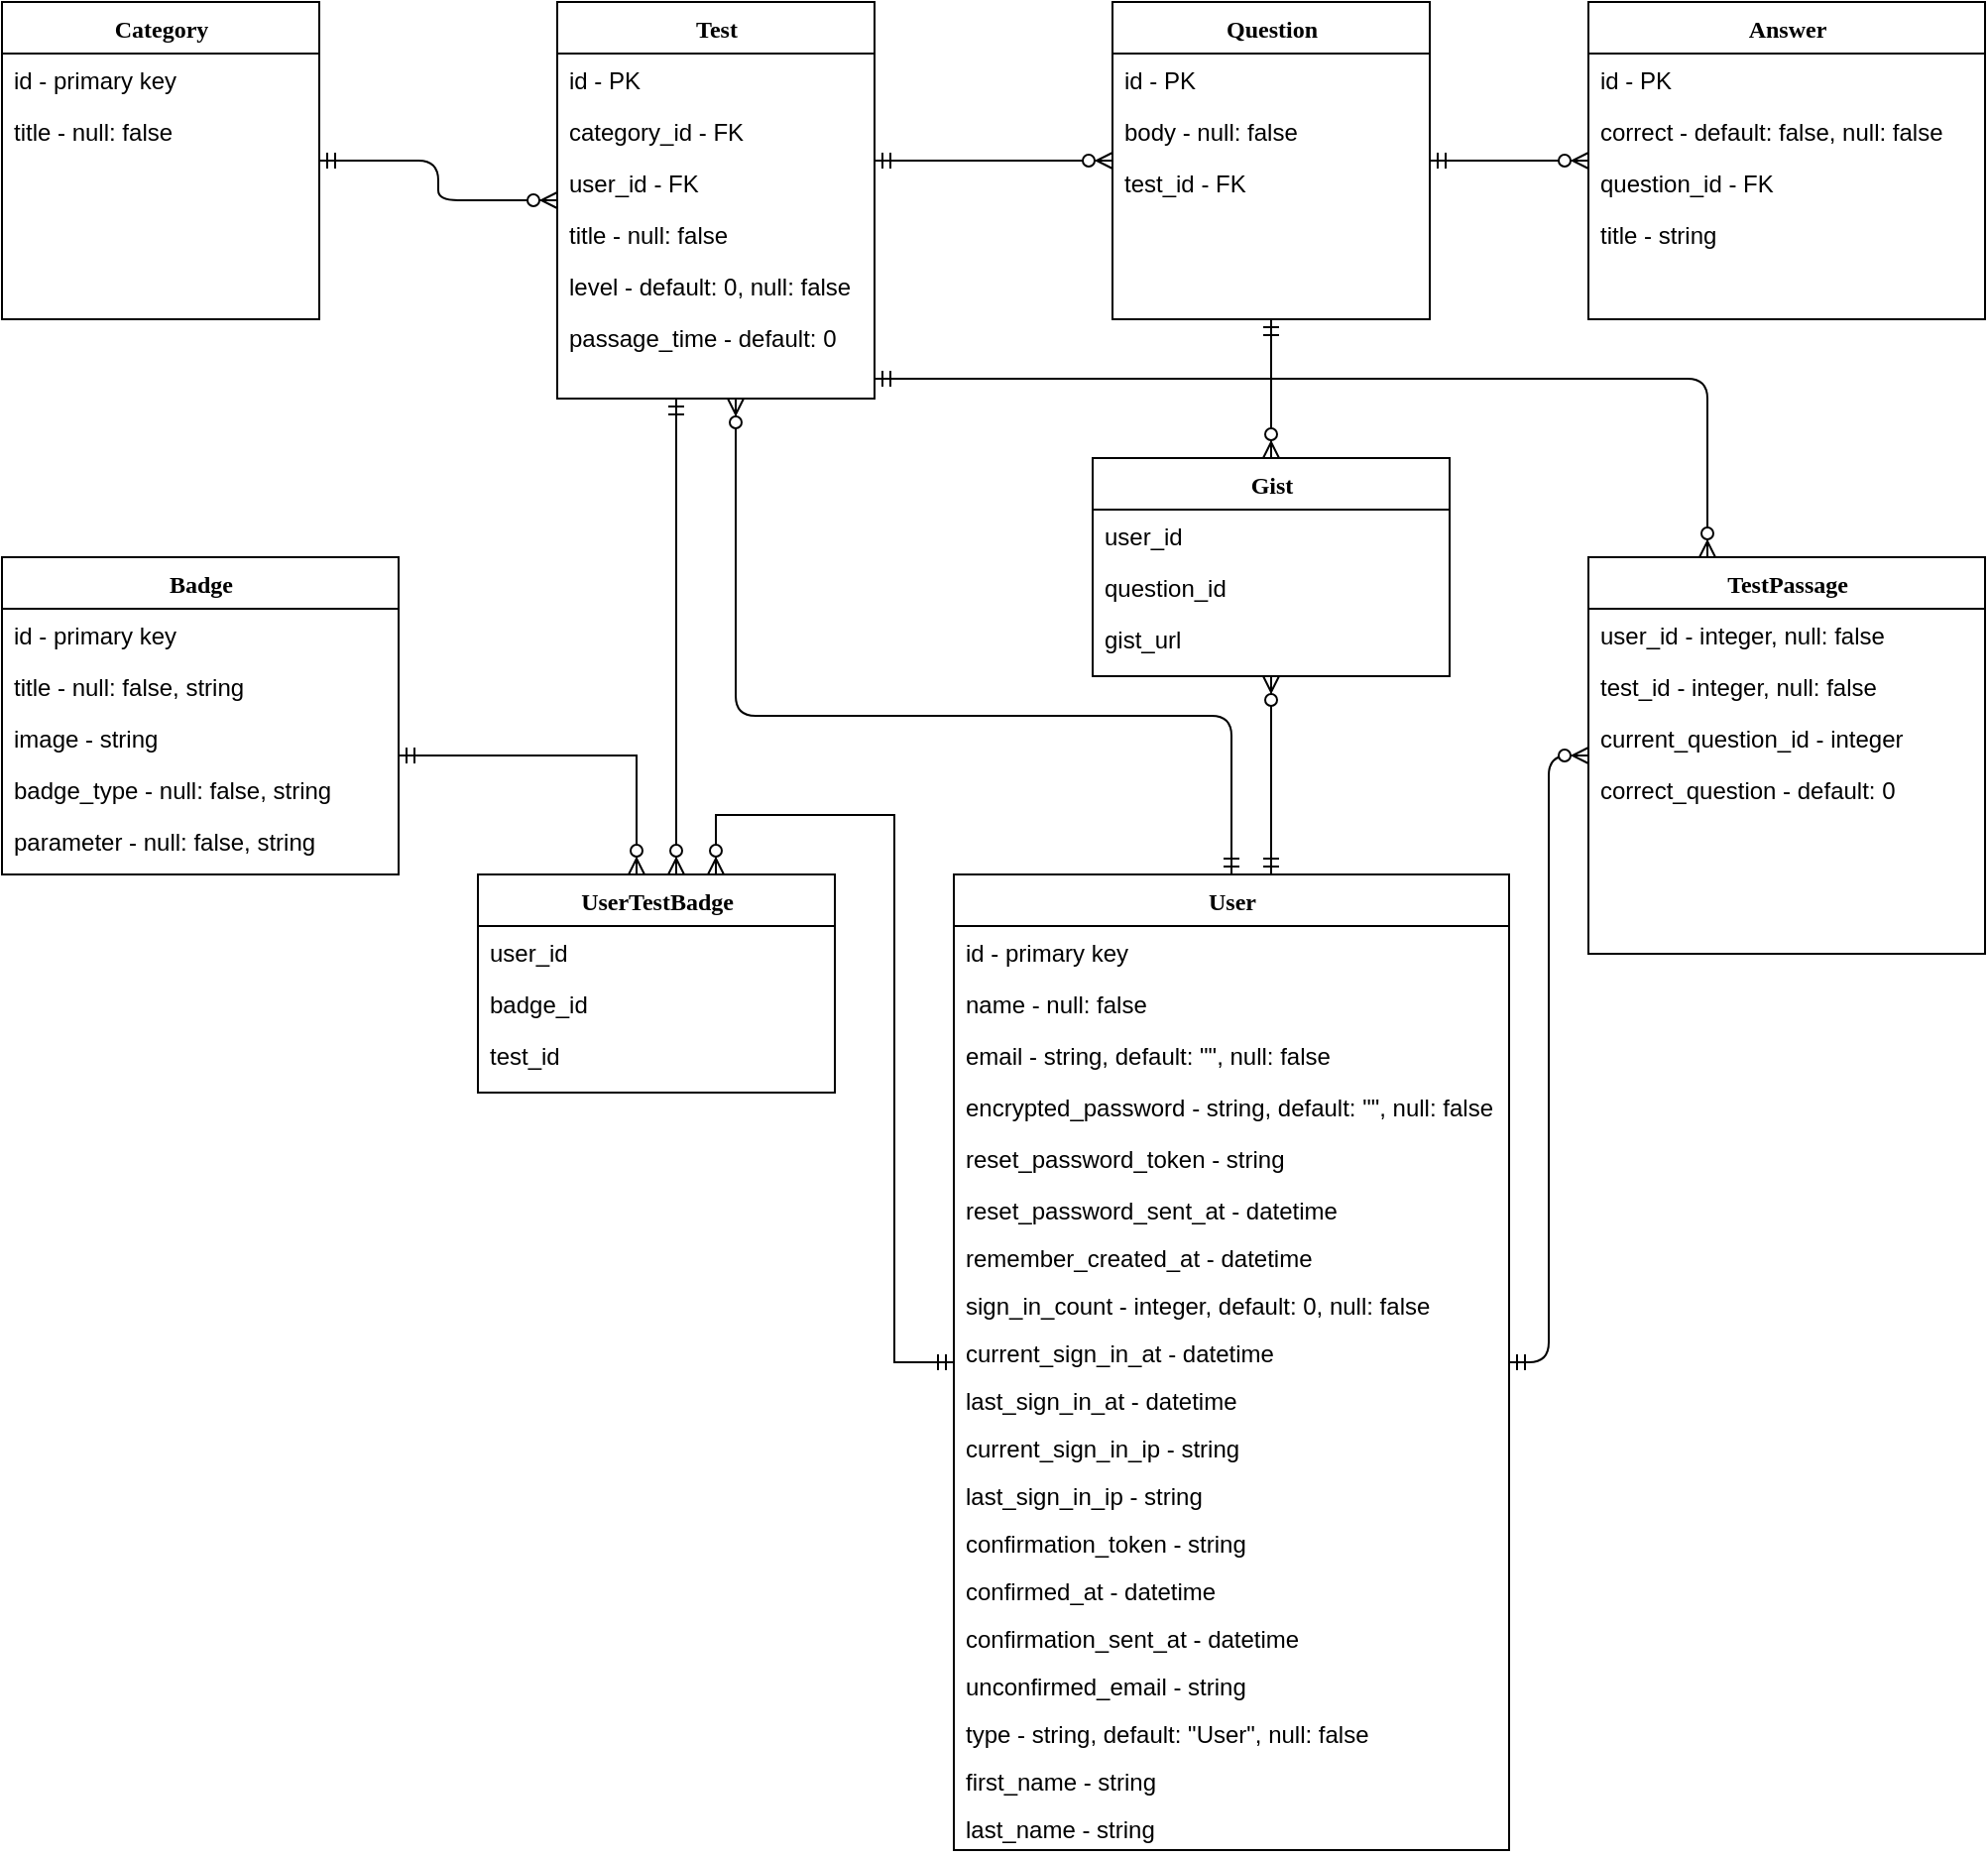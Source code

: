 <mxfile version="14.8.4" type="device"><diagram name="Page-1" id="9f46799a-70d6-7492-0946-bef42562c5a5"><mxGraphModel dx="946" dy="621" grid="1" gridSize="10" guides="1" tooltips="1" connect="1" arrows="1" fold="1" page="1" pageScale="1" pageWidth="1100" pageHeight="850" background="none" math="0" shadow="0"><root><mxCell id="0"/><mxCell id="1" parent="0"/><mxCell id="gS8u0cAMtQOuQzCHJjIc-4" style="edgeStyle=orthogonalEdgeStyle;orthogonalLoop=1;jettySize=auto;html=1;startArrow=ERmandOne;startFill=0;endArrow=ERzeroToMany;endFill=1;" parent="1" source="78961159f06e98e8-17" target="78961159f06e98e8-30" edge="1"><mxGeometry relative="1" as="geometry"><mxPoint x="320" y="360" as="targetPoint"/><Array as="points"><mxPoint x="660" y="400"/><mxPoint x="410" y="400"/></Array></mxGeometry></mxCell><mxCell id="78961159f06e98e8-17" value="User" style="swimlane;html=1;fontStyle=1;align=center;verticalAlign=top;childLayout=stackLayout;horizontal=1;startSize=26;horizontalStack=0;resizeParent=1;resizeLast=0;collapsible=1;marginBottom=0;swimlaneFillColor=#ffffff;shadow=0;comic=0;labelBackgroundColor=none;strokeWidth=1;fontFamily=Verdana;fontSize=12;" parent="1" vertex="1"><mxGeometry x="520" y="480" width="280" height="492" as="geometry"/></mxCell><mxCell id="gS8u0cAMtQOuQzCHJjIc-30" value="id - primary key" style="text;strokeColor=none;fillColor=none;align=left;verticalAlign=top;spacingLeft=4;spacingRight=4;overflow=hidden;rotatable=0;points=[[0,0.5],[1,0.5]];portConstraint=eastwest;" parent="78961159f06e98e8-17" vertex="1"><mxGeometry y="26" width="280" height="26" as="geometry"/></mxCell><mxCell id="gS8u0cAMtQOuQzCHJjIc-31" value="name - null: false" style="text;strokeColor=none;fillColor=none;align=left;verticalAlign=top;spacingLeft=4;spacingRight=4;overflow=hidden;rotatable=0;points=[[0,0.5],[1,0.5]];portConstraint=eastwest;" parent="78961159f06e98e8-17" vertex="1"><mxGeometry y="52" width="280" height="26" as="geometry"/></mxCell><mxCell id="vNVFyVbIcbBk8gt8zDhF-3" value="email - string, default: &quot;&quot;, null: false" style="text;strokeColor=none;fillColor=none;align=left;verticalAlign=top;spacingLeft=4;spacingRight=4;overflow=hidden;rotatable=0;points=[[0,0.5],[1,0.5]];portConstraint=eastwest;" parent="78961159f06e98e8-17" vertex="1"><mxGeometry y="78" width="280" height="26" as="geometry"/></mxCell><mxCell id="vNVFyVbIcbBk8gt8zDhF-4" value="encrypted_password - string, default: &quot;&quot;, null: false" style="text;strokeColor=none;fillColor=none;align=left;verticalAlign=top;spacingLeft=4;spacingRight=4;overflow=hidden;rotatable=0;points=[[0,0.5],[1,0.5]];portConstraint=eastwest;" parent="78961159f06e98e8-17" vertex="1"><mxGeometry y="104" width="280" height="26" as="geometry"/></mxCell><mxCell id="vNVFyVbIcbBk8gt8zDhF-5" value="reset_password_token - string" style="text;strokeColor=none;fillColor=none;align=left;verticalAlign=top;spacingLeft=4;spacingRight=4;overflow=hidden;rotatable=0;points=[[0,0.5],[1,0.5]];portConstraint=eastwest;" parent="78961159f06e98e8-17" vertex="1"><mxGeometry y="130" width="280" height="26" as="geometry"/></mxCell><mxCell id="vNVFyVbIcbBk8gt8zDhF-6" value="reset_password_sent_at - datetime" style="text;strokeColor=none;fillColor=none;align=left;verticalAlign=top;spacingLeft=4;spacingRight=4;overflow=hidden;rotatable=0;points=[[0,0.5],[1,0.5]];portConstraint=eastwest;" parent="78961159f06e98e8-17" vertex="1"><mxGeometry y="156" width="280" height="24" as="geometry"/></mxCell><mxCell id="vNVFyVbIcbBk8gt8zDhF-7" value="remember_created_at - datetime" style="text;strokeColor=none;fillColor=none;align=left;verticalAlign=top;spacingLeft=4;spacingRight=4;overflow=hidden;rotatable=0;points=[[0,0.5],[1,0.5]];portConstraint=eastwest;" parent="78961159f06e98e8-17" vertex="1"><mxGeometry y="180" width="280" height="24" as="geometry"/></mxCell><mxCell id="vNVFyVbIcbBk8gt8zDhF-8" value="sign_in_count - integer, default: 0, null: false" style="text;strokeColor=none;fillColor=none;align=left;verticalAlign=top;spacingLeft=4;spacingRight=4;overflow=hidden;rotatable=0;points=[[0,0.5],[1,0.5]];portConstraint=eastwest;" parent="78961159f06e98e8-17" vertex="1"><mxGeometry y="204" width="280" height="24" as="geometry"/></mxCell><mxCell id="vNVFyVbIcbBk8gt8zDhF-9" value="current_sign_in_at - datetime" style="text;strokeColor=none;fillColor=none;align=left;verticalAlign=top;spacingLeft=4;spacingRight=4;overflow=hidden;rotatable=0;points=[[0,0.5],[1,0.5]];portConstraint=eastwest;" parent="78961159f06e98e8-17" vertex="1"><mxGeometry y="228" width="280" height="24" as="geometry"/></mxCell><mxCell id="vNVFyVbIcbBk8gt8zDhF-23" value="last_sign_in_at - datetime" style="text;strokeColor=none;fillColor=none;align=left;verticalAlign=top;spacingLeft=4;spacingRight=4;overflow=hidden;rotatable=0;points=[[0,0.5],[1,0.5]];portConstraint=eastwest;" parent="78961159f06e98e8-17" vertex="1"><mxGeometry y="252" width="280" height="24" as="geometry"/></mxCell><mxCell id="vNVFyVbIcbBk8gt8zDhF-24" value="current_sign_in_ip - string" style="text;strokeColor=none;fillColor=none;align=left;verticalAlign=top;spacingLeft=4;spacingRight=4;overflow=hidden;rotatable=0;points=[[0,0.5],[1,0.5]];portConstraint=eastwest;" parent="78961159f06e98e8-17" vertex="1"><mxGeometry y="276" width="280" height="24" as="geometry"/></mxCell><mxCell id="vNVFyVbIcbBk8gt8zDhF-25" value="last_sign_in_ip - string" style="text;strokeColor=none;fillColor=none;align=left;verticalAlign=top;spacingLeft=4;spacingRight=4;overflow=hidden;rotatable=0;points=[[0,0.5],[1,0.5]];portConstraint=eastwest;" parent="78961159f06e98e8-17" vertex="1"><mxGeometry y="300" width="280" height="24" as="geometry"/></mxCell><mxCell id="vNVFyVbIcbBk8gt8zDhF-26" value="confirmation_token - string" style="text;strokeColor=none;fillColor=none;align=left;verticalAlign=top;spacingLeft=4;spacingRight=4;overflow=hidden;rotatable=0;points=[[0,0.5],[1,0.5]];portConstraint=eastwest;" parent="78961159f06e98e8-17" vertex="1"><mxGeometry y="324" width="280" height="24" as="geometry"/></mxCell><mxCell id="vNVFyVbIcbBk8gt8zDhF-27" value="confirmed_at - datetime" style="text;strokeColor=none;fillColor=none;align=left;verticalAlign=top;spacingLeft=4;spacingRight=4;overflow=hidden;rotatable=0;points=[[0,0.5],[1,0.5]];portConstraint=eastwest;" parent="78961159f06e98e8-17" vertex="1"><mxGeometry y="348" width="280" height="24" as="geometry"/></mxCell><mxCell id="vNVFyVbIcbBk8gt8zDhF-28" value="confirmation_sent_at - datetime" style="text;strokeColor=none;fillColor=none;align=left;verticalAlign=top;spacingLeft=4;spacingRight=4;overflow=hidden;rotatable=0;points=[[0,0.5],[1,0.5]];portConstraint=eastwest;" parent="78961159f06e98e8-17" vertex="1"><mxGeometry y="372" width="280" height="24" as="geometry"/></mxCell><mxCell id="vNVFyVbIcbBk8gt8zDhF-29" value="unconfirmed_email - string" style="text;strokeColor=none;fillColor=none;align=left;verticalAlign=top;spacingLeft=4;spacingRight=4;overflow=hidden;rotatable=0;points=[[0,0.5],[1,0.5]];portConstraint=eastwest;" parent="78961159f06e98e8-17" vertex="1"><mxGeometry y="396" width="280" height="24" as="geometry"/></mxCell><mxCell id="vNVFyVbIcbBk8gt8zDhF-31" value="type - string, default: &quot;User&quot;, null: false" style="text;strokeColor=none;fillColor=none;align=left;verticalAlign=top;spacingLeft=4;spacingRight=4;overflow=hidden;rotatable=0;points=[[0,0.5],[1,0.5]];portConstraint=eastwest;" parent="78961159f06e98e8-17" vertex="1"><mxGeometry y="420" width="280" height="24" as="geometry"/></mxCell><mxCell id="vNVFyVbIcbBk8gt8zDhF-30" value="first_name - string" style="text;strokeColor=none;fillColor=none;align=left;verticalAlign=top;spacingLeft=4;spacingRight=4;overflow=hidden;rotatable=0;points=[[0,0.5],[1,0.5]];portConstraint=eastwest;" parent="78961159f06e98e8-17" vertex="1"><mxGeometry y="444" width="280" height="24" as="geometry"/></mxCell><mxCell id="vNVFyVbIcbBk8gt8zDhF-32" value="last_name - string" style="text;strokeColor=none;fillColor=none;align=left;verticalAlign=top;spacingLeft=4;spacingRight=4;overflow=hidden;rotatable=0;points=[[0,0.5],[1,0.5]];portConstraint=eastwest;" parent="78961159f06e98e8-17" vertex="1"><mxGeometry y="468" width="280" height="24" as="geometry"/></mxCell><mxCell id="78961159f06e98e8-30" value="Test" style="swimlane;html=1;fontStyle=1;align=center;verticalAlign=top;childLayout=stackLayout;horizontal=1;startSize=26;horizontalStack=0;resizeParent=1;resizeLast=0;collapsible=1;marginBottom=0;swimlaneFillColor=#ffffff;shadow=0;comic=0;labelBackgroundColor=none;strokeWidth=1;fontFamily=Verdana;fontSize=12;" parent="1" vertex="1"><mxGeometry x="320" y="40" width="160" height="200" as="geometry"/></mxCell><mxCell id="gS8u0cAMtQOuQzCHJjIc-17" value="id - PK" style="text;strokeColor=none;fillColor=none;align=left;verticalAlign=top;spacingLeft=4;spacingRight=4;overflow=hidden;rotatable=0;points=[[0,0.5],[1,0.5]];portConstraint=eastwest;" parent="78961159f06e98e8-30" vertex="1"><mxGeometry y="26" width="160" height="26" as="geometry"/></mxCell><mxCell id="gS8u0cAMtQOuQzCHJjIc-18" value="category_id - FK" style="text;strokeColor=none;fillColor=none;align=left;verticalAlign=top;spacingLeft=4;spacingRight=4;overflow=hidden;rotatable=0;points=[[0,0.5],[1,0.5]];portConstraint=eastwest;" parent="78961159f06e98e8-30" vertex="1"><mxGeometry y="52" width="160" height="26" as="geometry"/></mxCell><mxCell id="gS8u0cAMtQOuQzCHJjIc-19" value="user_id - FK" style="text;strokeColor=none;fillColor=none;align=left;verticalAlign=top;spacingLeft=4;spacingRight=4;overflow=hidden;rotatable=0;points=[[0,0.5],[1,0.5]];portConstraint=eastwest;" parent="78961159f06e98e8-30" vertex="1"><mxGeometry y="78" width="160" height="26" as="geometry"/></mxCell><mxCell id="gS8u0cAMtQOuQzCHJjIc-20" value="title - null: false" style="text;strokeColor=none;fillColor=none;align=left;verticalAlign=top;spacingLeft=4;spacingRight=4;overflow=hidden;rotatable=0;points=[[0,0.5],[1,0.5]];portConstraint=eastwest;" parent="78961159f06e98e8-30" vertex="1"><mxGeometry y="104" width="160" height="26" as="geometry"/></mxCell><mxCell id="gS8u0cAMtQOuQzCHJjIc-21" value="level - default: 0, null: false" style="text;strokeColor=none;fillColor=none;align=left;verticalAlign=top;spacingLeft=4;spacingRight=4;overflow=hidden;rotatable=0;points=[[0,0.5],[1,0.5]];portConstraint=eastwest;" parent="78961159f06e98e8-30" vertex="1"><mxGeometry y="130" width="160" height="26" as="geometry"/></mxCell><mxCell id="DtxEG3GDHiT02vybJoXO-3" value="passage_time - default: 0" style="text;strokeColor=none;fillColor=none;align=left;verticalAlign=top;spacingLeft=4;spacingRight=4;overflow=hidden;rotatable=0;points=[[0,0.5],[1,0.5]];portConstraint=eastwest;" parent="78961159f06e98e8-30" vertex="1"><mxGeometry y="156" width="160" height="26" as="geometry"/></mxCell><mxCell id="_K4xO_DQ4yBZQGXotIme-12" style="orthogonalLoop=1;jettySize=auto;html=1;endArrow=ERzeroToMany;endFill=1;startArrow=ERmandOne;startFill=0;exitX=1;exitY=0.5;exitDx=0;exitDy=0;elbow=vertical;edgeStyle=orthogonalEdgeStyle;" parent="1" source="78961159f06e98e8-43" target="78961159f06e98e8-30" edge="1"><mxGeometry relative="1" as="geometry"><mxPoint x="300" y="90" as="targetPoint"/></mxGeometry></mxCell><mxCell id="78961159f06e98e8-43" value="Category" style="swimlane;html=1;fontStyle=1;align=center;verticalAlign=top;childLayout=stackLayout;horizontal=1;startSize=26;horizontalStack=0;resizeParent=1;resizeLast=0;collapsible=1;marginBottom=0;swimlaneFillColor=#ffffff;shadow=0;comic=0;labelBackgroundColor=none;strokeWidth=1;fontFamily=Verdana;fontSize=12;" parent="1" vertex="1"><mxGeometry x="40" y="40" width="160" height="160" as="geometry"/></mxCell><mxCell id="gS8u0cAMtQOuQzCHJjIc-13" value="id - primary key" style="text;strokeColor=none;fillColor=none;align=left;verticalAlign=top;spacingLeft=4;spacingRight=4;overflow=hidden;rotatable=0;points=[[0,0.5],[1,0.5]];portConstraint=eastwest;" parent="78961159f06e98e8-43" vertex="1"><mxGeometry y="26" width="160" height="26" as="geometry"/></mxCell><mxCell id="gS8u0cAMtQOuQzCHJjIc-11" value="title - null: false" style="text;strokeColor=none;fillColor=none;align=left;verticalAlign=top;spacingLeft=4;spacingRight=4;overflow=hidden;rotatable=0;points=[[0,0.5],[1,0.5]];portConstraint=eastwest;" parent="78961159f06e98e8-43" vertex="1"><mxGeometry y="52" width="160" height="26" as="geometry"/></mxCell><mxCell id="_K4xO_DQ4yBZQGXotIme-4" value="Answer" style="swimlane;html=1;fontStyle=1;align=center;verticalAlign=top;childLayout=stackLayout;horizontal=1;startSize=26;horizontalStack=0;resizeParent=1;resizeLast=0;collapsible=1;marginBottom=0;swimlaneFillColor=#ffffff;shadow=0;comic=0;labelBackgroundColor=none;strokeWidth=1;fontFamily=Verdana;fontSize=12;" parent="1" vertex="1"><mxGeometry x="840" y="40" width="200" height="160" as="geometry"><mxRectangle x="410" y="340" width="60" height="26" as="alternateBounds"/></mxGeometry></mxCell><mxCell id="gS8u0cAMtQOuQzCHJjIc-27" value="id - PK" style="text;strokeColor=none;fillColor=none;align=left;verticalAlign=top;spacingLeft=4;spacingRight=4;overflow=hidden;rotatable=0;points=[[0,0.5],[1,0.5]];portConstraint=eastwest;" parent="_K4xO_DQ4yBZQGXotIme-4" vertex="1"><mxGeometry y="26" width="200" height="26" as="geometry"/></mxCell><mxCell id="gS8u0cAMtQOuQzCHJjIc-28" value="correct - default: false, null: false" style="text;strokeColor=none;fillColor=none;align=left;verticalAlign=top;spacingLeft=4;spacingRight=4;overflow=hidden;rotatable=0;points=[[0,0.5],[1,0.5]];portConstraint=eastwest;" parent="_K4xO_DQ4yBZQGXotIme-4" vertex="1"><mxGeometry y="52" width="200" height="26" as="geometry"/></mxCell><mxCell id="gS8u0cAMtQOuQzCHJjIc-29" value="question_id - FK" style="text;strokeColor=none;fillColor=none;align=left;verticalAlign=top;spacingLeft=4;spacingRight=4;overflow=hidden;rotatable=0;points=[[0,0.5],[1,0.5]];portConstraint=eastwest;" parent="_K4xO_DQ4yBZQGXotIme-4" vertex="1"><mxGeometry y="78" width="200" height="26" as="geometry"/></mxCell><mxCell id="vNVFyVbIcbBk8gt8zDhF-1" value="title - string" style="text;strokeColor=none;fillColor=none;align=left;verticalAlign=top;spacingLeft=4;spacingRight=4;overflow=hidden;rotatable=0;points=[[0,0.5],[1,0.5]];portConstraint=eastwest;" parent="_K4xO_DQ4yBZQGXotIme-4" vertex="1"><mxGeometry y="104" width="200" height="26" as="geometry"/></mxCell><mxCell id="_K4xO_DQ4yBZQGXotIme-17" style="edgeStyle=orthogonalEdgeStyle;orthogonalLoop=1;jettySize=auto;html=1;entryX=0;entryY=0.5;entryDx=0;entryDy=0;startArrow=ERmandOne;startFill=0;endArrow=ERzeroToMany;endFill=1;" parent="1" source="_K4xO_DQ4yBZQGXotIme-10" target="_K4xO_DQ4yBZQGXotIme-4" edge="1"><mxGeometry relative="1" as="geometry"/></mxCell><mxCell id="gS8u0cAMtQOuQzCHJjIc-40" style="edgeStyle=orthogonalEdgeStyle;orthogonalLoop=1;jettySize=auto;html=1;entryX=1;entryY=0.077;entryDx=0;entryDy=0;entryPerimeter=0;startArrow=ERzeroToMany;startFill=1;endArrow=ERmandOne;endFill=0;" parent="1" source="_K4xO_DQ4yBZQGXotIme-10" target="gS8u0cAMtQOuQzCHJjIc-19" edge="1"><mxGeometry relative="1" as="geometry"><mxPoint x="590" y="140" as="sourcePoint"/><Array as="points"/></mxGeometry></mxCell><mxCell id="_K4xO_DQ4yBZQGXotIme-10" value="Question" style="swimlane;html=1;fontStyle=1;align=center;verticalAlign=top;childLayout=stackLayout;horizontal=1;startSize=26;horizontalStack=0;resizeParent=1;resizeLast=0;collapsible=1;marginBottom=0;swimlaneFillColor=#ffffff;shadow=0;comic=0;labelBackgroundColor=none;strokeWidth=1;fontFamily=Verdana;fontSize=12;" parent="1" vertex="1"><mxGeometry x="600" y="40" width="160" height="160" as="geometry"/></mxCell><mxCell id="gS8u0cAMtQOuQzCHJjIc-22" value="id - PK" style="text;strokeColor=none;fillColor=none;align=left;verticalAlign=top;spacingLeft=4;spacingRight=4;overflow=hidden;rotatable=0;points=[[0,0.5],[1,0.5]];portConstraint=eastwest;" parent="_K4xO_DQ4yBZQGXotIme-10" vertex="1"><mxGeometry y="26" width="160" height="26" as="geometry"/></mxCell><mxCell id="gS8u0cAMtQOuQzCHJjIc-23" value="body - null: false" style="text;strokeColor=none;fillColor=none;align=left;verticalAlign=top;spacingLeft=4;spacingRight=4;overflow=hidden;rotatable=0;points=[[0,0.5],[1,0.5]];portConstraint=eastwest;" parent="_K4xO_DQ4yBZQGXotIme-10" vertex="1"><mxGeometry y="52" width="160" height="26" as="geometry"/></mxCell><mxCell id="gS8u0cAMtQOuQzCHJjIc-24" value="test_id - FK" style="text;strokeColor=none;fillColor=none;align=left;verticalAlign=top;spacingLeft=4;spacingRight=4;overflow=hidden;rotatable=0;points=[[0,0.5],[1,0.5]];portConstraint=eastwest;" parent="_K4xO_DQ4yBZQGXotIme-10" vertex="1"><mxGeometry y="78" width="160" height="26" as="geometry"/></mxCell><mxCell id="vNVFyVbIcbBk8gt8zDhF-39" style="edgeStyle=orthogonalEdgeStyle;orthogonalLoop=1;jettySize=auto;html=1;startArrow=ERzeroToMany;startFill=1;endArrow=ERmandOne;endFill=0;" parent="1" source="vNVFyVbIcbBk8gt8zDhF-33" target="78961159f06e98e8-17" edge="1"><mxGeometry relative="1" as="geometry"/></mxCell><mxCell id="vNVFyVbIcbBk8gt8zDhF-40" style="edgeStyle=orthogonalEdgeStyle;orthogonalLoop=1;jettySize=auto;html=1;startArrow=ERzeroToMany;startFill=1;endArrow=ERmandOne;endFill=0;" parent="1" source="vNVFyVbIcbBk8gt8zDhF-33" target="78961159f06e98e8-30" edge="1"><mxGeometry relative="1" as="geometry"><Array as="points"><mxPoint x="900" y="230"/></Array></mxGeometry></mxCell><mxCell id="vNVFyVbIcbBk8gt8zDhF-33" value="TestPassage" style="swimlane;html=1;fontStyle=1;align=center;verticalAlign=top;childLayout=stackLayout;horizontal=1;startSize=26;horizontalStack=0;resizeParent=1;resizeLast=0;collapsible=1;marginBottom=0;swimlaneFillColor=#ffffff;shadow=0;comic=0;labelBackgroundColor=none;strokeWidth=1;fontFamily=Verdana;fontSize=12;" parent="1" vertex="1"><mxGeometry x="840" y="320" width="200" height="200" as="geometry"/></mxCell><mxCell id="vNVFyVbIcbBk8gt8zDhF-34" value="user_id - integer, null: false" style="text;strokeColor=none;fillColor=none;align=left;verticalAlign=top;spacingLeft=4;spacingRight=4;overflow=hidden;rotatable=0;points=[[0,0.5],[1,0.5]];portConstraint=eastwest;" parent="vNVFyVbIcbBk8gt8zDhF-33" vertex="1"><mxGeometry y="26" width="200" height="26" as="geometry"/></mxCell><mxCell id="vNVFyVbIcbBk8gt8zDhF-35" value="test_id - integer, null: false" style="text;strokeColor=none;fillColor=none;align=left;verticalAlign=top;spacingLeft=4;spacingRight=4;overflow=hidden;rotatable=0;points=[[0,0.5],[1,0.5]];portConstraint=eastwest;" parent="vNVFyVbIcbBk8gt8zDhF-33" vertex="1"><mxGeometry y="52" width="200" height="26" as="geometry"/></mxCell><mxCell id="vNVFyVbIcbBk8gt8zDhF-36" value="current_question_id - integer" style="text;strokeColor=none;fillColor=none;align=left;verticalAlign=top;spacingLeft=4;spacingRight=4;overflow=hidden;rotatable=0;points=[[0,0.5],[1,0.5]];portConstraint=eastwest;" parent="vNVFyVbIcbBk8gt8zDhF-33" vertex="1"><mxGeometry y="78" width="200" height="26" as="geometry"/></mxCell><mxCell id="vNVFyVbIcbBk8gt8zDhF-37" value="correct_question - default: 0" style="text;strokeColor=none;fillColor=none;align=left;verticalAlign=top;spacingLeft=4;spacingRight=4;overflow=hidden;rotatable=0;points=[[0,0.5],[1,0.5]];portConstraint=eastwest;" parent="vNVFyVbIcbBk8gt8zDhF-33" vertex="1"><mxGeometry y="104" width="200" height="96" as="geometry"/></mxCell><mxCell id="YGfMpjNQ2U5rcrw6Sx7v-1" value="Badge&lt;br&gt;" style="swimlane;html=1;fontStyle=1;align=center;verticalAlign=top;childLayout=stackLayout;horizontal=1;startSize=26;horizontalStack=0;resizeParent=1;resizeLast=0;collapsible=1;marginBottom=0;swimlaneFillColor=#ffffff;shadow=0;comic=0;labelBackgroundColor=none;strokeWidth=1;fillColor=none;fontFamily=Verdana;fontSize=12;" parent="1" vertex="1"><mxGeometry x="40" y="320" width="200" height="160" as="geometry"/></mxCell><mxCell id="YGfMpjNQ2U5rcrw6Sx7v-2" value="id - primary key" style="text;align=left;verticalAlign=top;spacingLeft=4;spacingRight=4;overflow=hidden;rotatable=0;points=[[0,0.5],[1,0.5]];portConstraint=eastwest;" parent="YGfMpjNQ2U5rcrw6Sx7v-1" vertex="1"><mxGeometry y="26" width="200" height="26" as="geometry"/></mxCell><mxCell id="YGfMpjNQ2U5rcrw6Sx7v-3" value="title - null: false, string" style="text;strokeColor=none;fillColor=none;align=left;verticalAlign=top;spacingLeft=4;spacingRight=4;overflow=hidden;rotatable=0;points=[[0,0.5],[1,0.5]];portConstraint=eastwest;" parent="YGfMpjNQ2U5rcrw6Sx7v-1" vertex="1"><mxGeometry y="52" width="200" height="26" as="geometry"/></mxCell><mxCell id="YGfMpjNQ2U5rcrw6Sx7v-5" value="image - string" style="text;strokeColor=none;fillColor=none;align=left;verticalAlign=top;spacingLeft=4;spacingRight=4;overflow=hidden;rotatable=0;points=[[0,0.5],[1,0.5]];portConstraint=eastwest;" parent="YGfMpjNQ2U5rcrw6Sx7v-1" vertex="1"><mxGeometry y="78" width="200" height="26" as="geometry"/></mxCell><mxCell id="YGfMpjNQ2U5rcrw6Sx7v-6" value="badge_type - null: false, string" style="text;strokeColor=none;fillColor=none;align=left;verticalAlign=top;spacingLeft=4;spacingRight=4;overflow=hidden;rotatable=0;points=[[0,0.5],[1,0.5]];portConstraint=eastwest;" parent="YGfMpjNQ2U5rcrw6Sx7v-1" vertex="1"><mxGeometry y="104" width="200" height="26" as="geometry"/></mxCell><mxCell id="JO-3ukj5ecDyc15H1G3V-1" value="parameter - null: false, string" style="text;strokeColor=none;fillColor=none;align=left;verticalAlign=top;spacingLeft=4;spacingRight=4;overflow=hidden;rotatable=0;points=[[0,0.5],[1,0.5]];portConstraint=eastwest;" parent="YGfMpjNQ2U5rcrw6Sx7v-1" vertex="1"><mxGeometry y="130" width="200" height="26" as="geometry"/></mxCell><mxCell id="JO-3ukj5ecDyc15H1G3V-18" style="edgeStyle=orthogonalEdgeStyle;rounded=0;orthogonalLoop=1;jettySize=auto;html=1;startArrow=ERzeroToMany;startFill=1;endArrow=ERmandOne;endFill=0;" parent="1" source="JO-3ukj5ecDyc15H1G3V-3" target="YGfMpjNQ2U5rcrw6Sx7v-1" edge="1"><mxGeometry relative="1" as="geometry"><Array as="points"><mxPoint x="360" y="420"/></Array></mxGeometry></mxCell><mxCell id="JO-3ukj5ecDyc15H1G3V-19" style="edgeStyle=orthogonalEdgeStyle;rounded=0;orthogonalLoop=1;jettySize=auto;html=1;startArrow=ERzeroToMany;startFill=1;endArrow=ERmandOne;endFill=0;" parent="1" source="JO-3ukj5ecDyc15H1G3V-3" target="78961159f06e98e8-30" edge="1"><mxGeometry relative="1" as="geometry"><Array as="points"><mxPoint x="380" y="450"/><mxPoint x="380" y="450"/></Array></mxGeometry></mxCell><mxCell id="JO-3ukj5ecDyc15H1G3V-3" value="UserTestBadge" style="swimlane;html=1;fontStyle=1;align=center;verticalAlign=top;childLayout=stackLayout;horizontal=1;startSize=26;horizontalStack=0;resizeParent=1;resizeLast=0;collapsible=1;marginBottom=0;swimlaneFillColor=#ffffff;shadow=0;comic=0;labelBackgroundColor=none;strokeWidth=1;fontFamily=Verdana;fontSize=12;" parent="1" vertex="1"><mxGeometry x="280" y="480" width="180" height="110" as="geometry"/></mxCell><mxCell id="JO-3ukj5ecDyc15H1G3V-4" value="user_id" style="text;strokeColor=none;fillColor=none;align=left;verticalAlign=top;spacingLeft=4;spacingRight=4;overflow=hidden;rotatable=0;points=[[0,0.5],[1,0.5]];portConstraint=eastwest;" parent="JO-3ukj5ecDyc15H1G3V-3" vertex="1"><mxGeometry y="26" width="180" height="26" as="geometry"/></mxCell><mxCell id="JO-3ukj5ecDyc15H1G3V-5" value="badge_id" style="text;strokeColor=none;fillColor=none;align=left;verticalAlign=top;spacingLeft=4;spacingRight=4;overflow=hidden;rotatable=0;points=[[0,0.5],[1,0.5]];portConstraint=eastwest;" parent="JO-3ukj5ecDyc15H1G3V-3" vertex="1"><mxGeometry y="52" width="180" height="26" as="geometry"/></mxCell><mxCell id="JO-3ukj5ecDyc15H1G3V-6" value="test_id" style="text;strokeColor=none;fillColor=none;align=left;verticalAlign=top;spacingLeft=4;spacingRight=4;overflow=hidden;rotatable=0;points=[[0,0.5],[1,0.5]];portConstraint=eastwest;" parent="JO-3ukj5ecDyc15H1G3V-3" vertex="1"><mxGeometry y="78" width="180" height="26" as="geometry"/></mxCell><mxCell id="JO-3ukj5ecDyc15H1G3V-15" style="edgeStyle=orthogonalEdgeStyle;rounded=0;orthogonalLoop=1;jettySize=auto;html=1;endArrow=ERmandOne;endFill=0;startArrow=ERzeroToMany;startFill=1;" parent="1" source="JO-3ukj5ecDyc15H1G3V-9" target="_K4xO_DQ4yBZQGXotIme-10" edge="1"><mxGeometry relative="1" as="geometry"/></mxCell><mxCell id="JO-3ukj5ecDyc15H1G3V-16" style="edgeStyle=orthogonalEdgeStyle;rounded=0;orthogonalLoop=1;jettySize=auto;html=1;startArrow=ERzeroToMany;startFill=1;endArrow=ERmandOne;endFill=0;" parent="1" source="JO-3ukj5ecDyc15H1G3V-9" target="78961159f06e98e8-17" edge="1"><mxGeometry relative="1" as="geometry"><mxPoint x="680" y="450" as="targetPoint"/><Array as="points"><mxPoint x="680" y="440"/><mxPoint x="680" y="440"/></Array></mxGeometry></mxCell><mxCell id="JO-3ukj5ecDyc15H1G3V-9" value="Gist" style="swimlane;html=1;fontStyle=1;align=center;verticalAlign=top;childLayout=stackLayout;horizontal=1;startSize=26;horizontalStack=0;resizeParent=1;resizeLast=0;collapsible=1;marginBottom=0;swimlaneFillColor=#ffffff;shadow=0;comic=0;labelBackgroundColor=none;strokeWidth=1;fontFamily=Verdana;fontSize=12;" parent="1" vertex="1"><mxGeometry x="590" y="270" width="180" height="110" as="geometry"/></mxCell><mxCell id="JO-3ukj5ecDyc15H1G3V-10" value="user_id" style="text;strokeColor=none;fillColor=none;align=left;verticalAlign=top;spacingLeft=4;spacingRight=4;overflow=hidden;rotatable=0;points=[[0,0.5],[1,0.5]];portConstraint=eastwest;" parent="JO-3ukj5ecDyc15H1G3V-9" vertex="1"><mxGeometry y="26" width="180" height="26" as="geometry"/></mxCell><mxCell id="JO-3ukj5ecDyc15H1G3V-11" value="question_id" style="text;strokeColor=none;fillColor=none;align=left;verticalAlign=top;spacingLeft=4;spacingRight=4;overflow=hidden;rotatable=0;points=[[0,0.5],[1,0.5]];portConstraint=eastwest;" parent="JO-3ukj5ecDyc15H1G3V-9" vertex="1"><mxGeometry y="52" width="180" height="26" as="geometry"/></mxCell><mxCell id="JO-3ukj5ecDyc15H1G3V-13" value="gist_url" style="text;strokeColor=none;fillColor=none;align=left;verticalAlign=top;spacingLeft=4;spacingRight=4;overflow=hidden;rotatable=0;points=[[0,0.5],[1,0.5]];portConstraint=eastwest;" parent="JO-3ukj5ecDyc15H1G3V-9" vertex="1"><mxGeometry y="78" width="180" height="26" as="geometry"/></mxCell><mxCell id="JO-3ukj5ecDyc15H1G3V-20" style="edgeStyle=orthogonalEdgeStyle;rounded=0;orthogonalLoop=1;jettySize=auto;html=1;startArrow=ERzeroToMany;startFill=1;endArrow=ERmandOne;endFill=0;" parent="1" source="JO-3ukj5ecDyc15H1G3V-3" target="78961159f06e98e8-17" edge="1"><mxGeometry relative="1" as="geometry"><Array as="points"><mxPoint x="400" y="450"/><mxPoint x="490" y="450"/><mxPoint x="490" y="726"/></Array></mxGeometry></mxCell></root></mxGraphModel></diagram></mxfile>